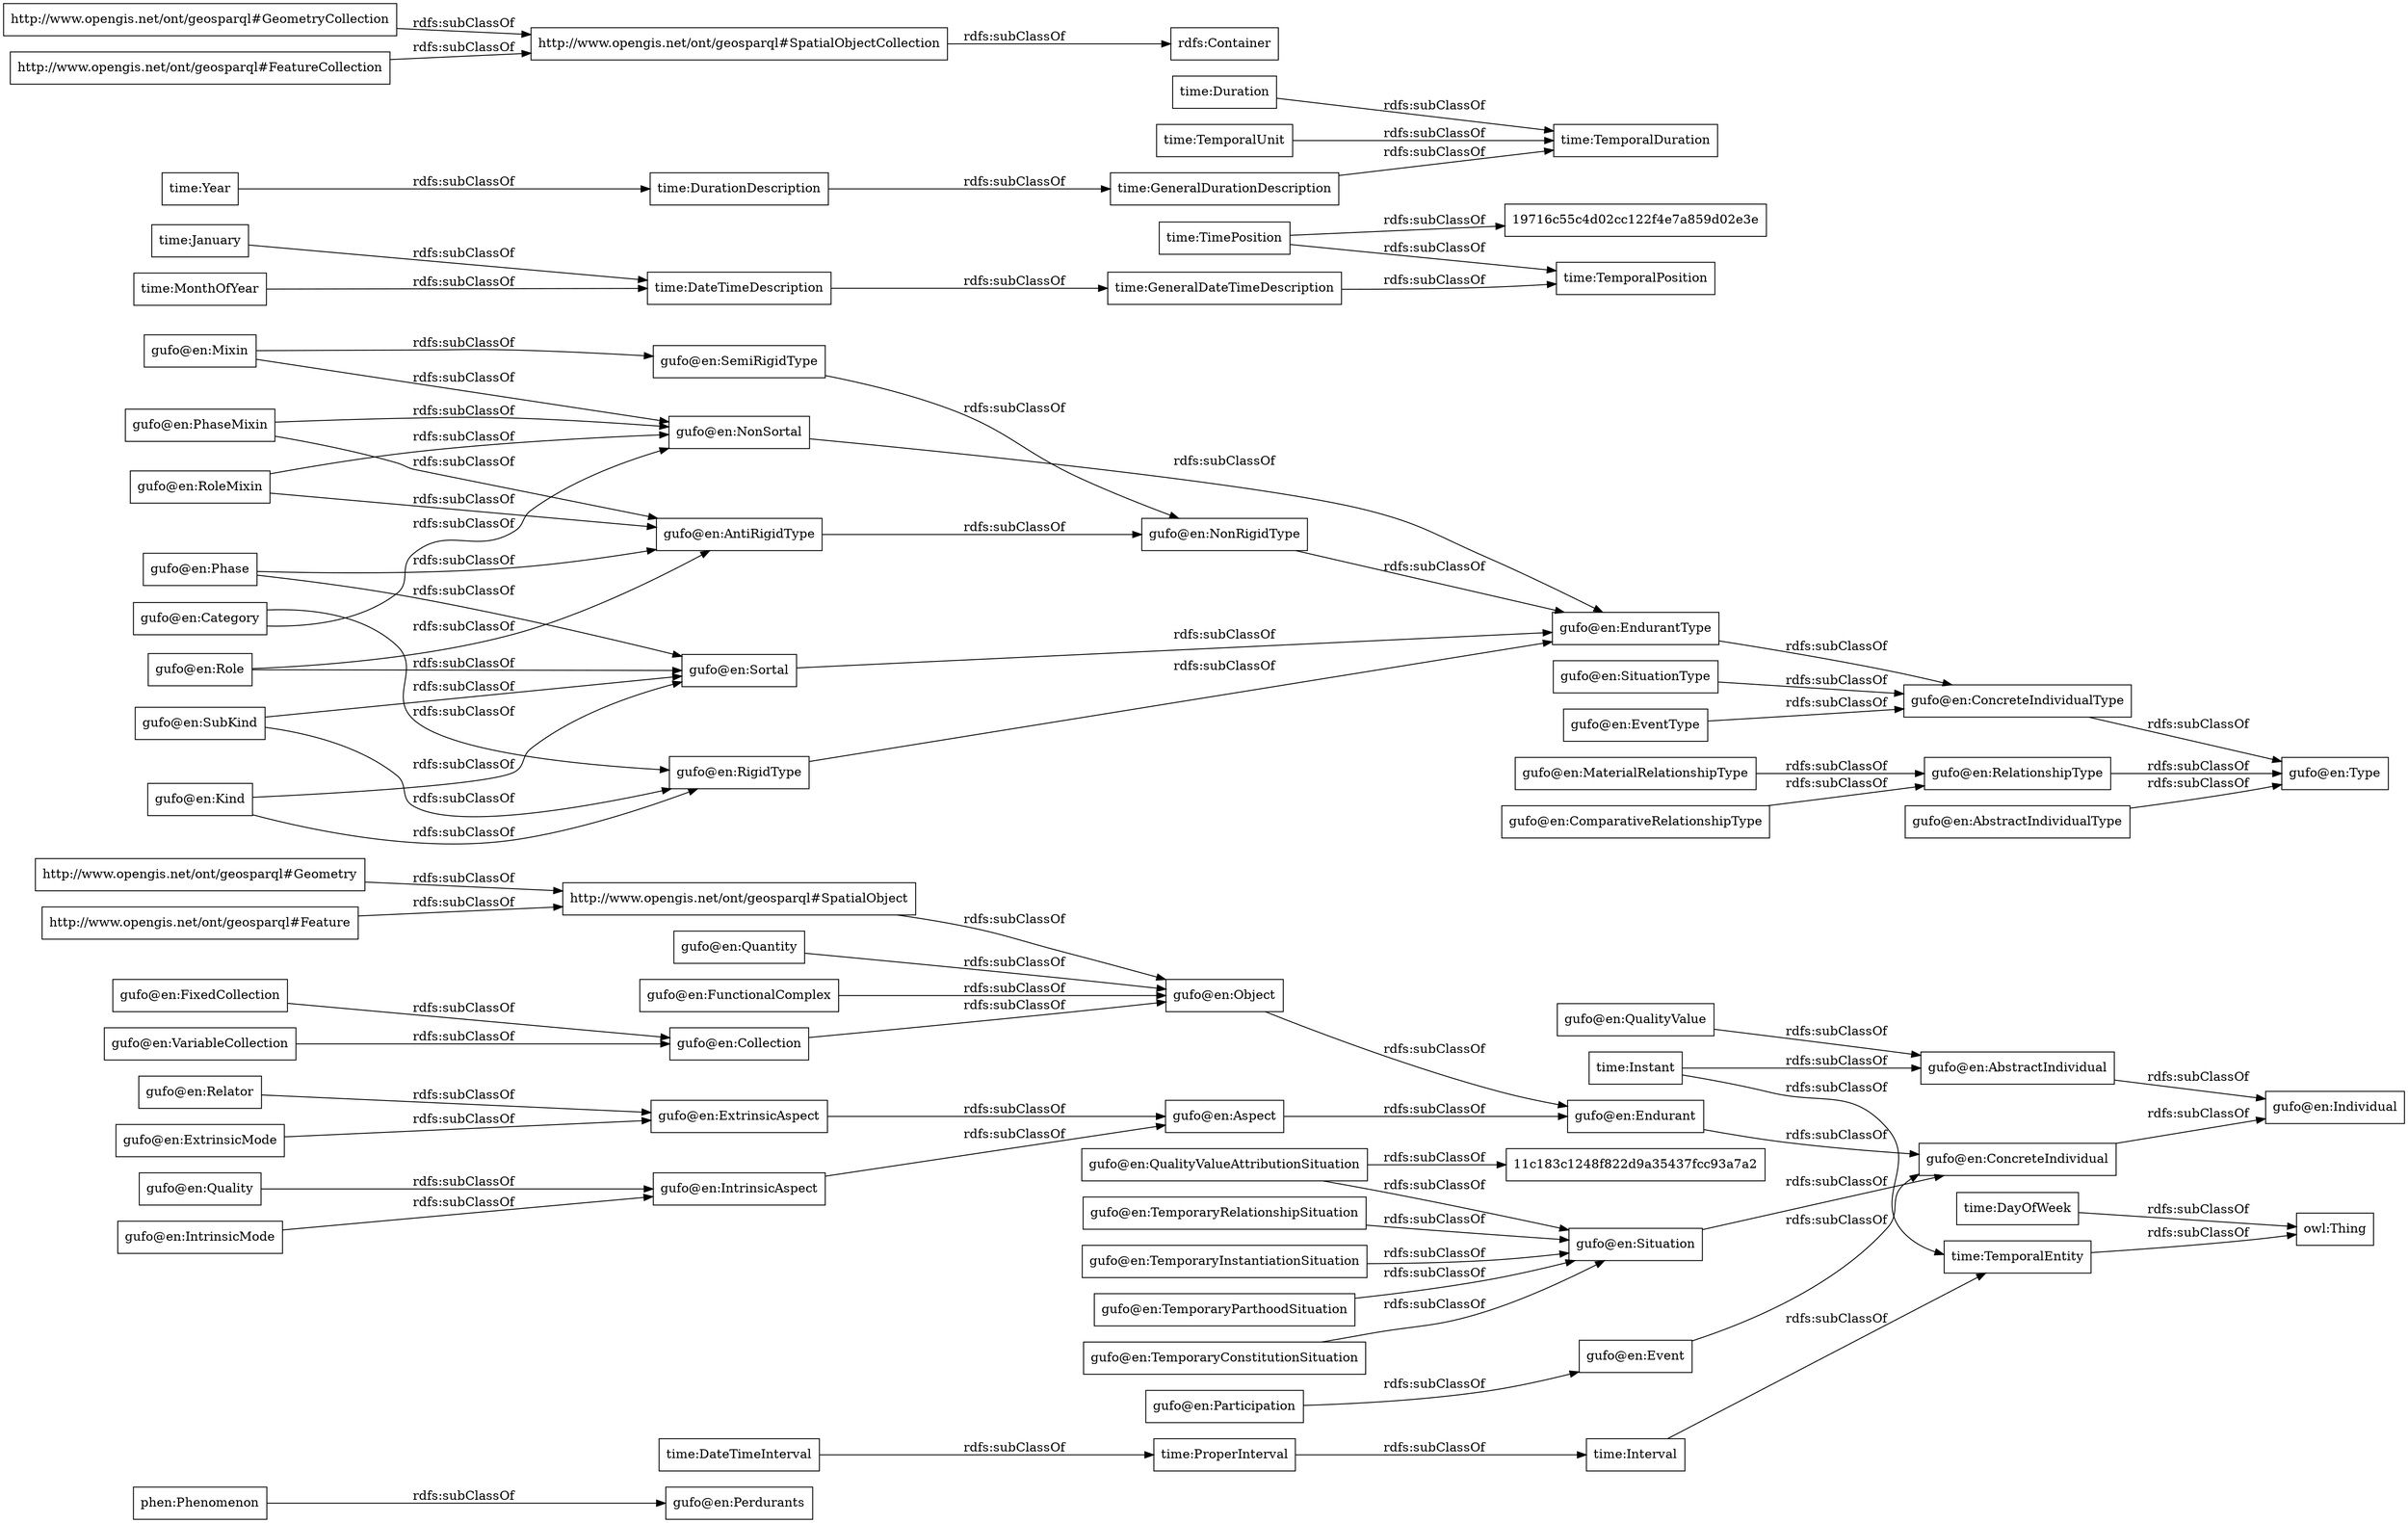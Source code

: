 digraph ar2dtool_diagram { 
rankdir=LR;
size="1000"
node [shape = rectangle, color="black"]; "phen:Phenomenon" "gufo@en:Aspect" "gufo@en:IntrinsicAspect" "gufo@en:EndurantType" "gufo@en:Relator" "gufo@en:NonSortal" "gufo@en:FixedCollection" "gufo@en:ComparativeRelationshipType" "time:Instant" "gufo@en:MaterialRelationshipType" "gufo@en:Mixin" "gufo@en:Type" "gufo@en:Object" "gufo@en:Sortal" "gufo@en:Phase" "gufo@en:RigidType" "gufo@en:SubKind" "gufo@en:Quality" "11c183c1248f822d9a35437fcc93a7a2" "gufo@en:AntiRigidType" "gufo@en:ConcreteIndividualType" "gufo@en:NonRigidType" "gufo@en:SemiRigidType" "gufo@en:AbstractIndividual" "gufo@en:Individual" "gufo@en:TemporaryConstitutionSituation" "gufo@en:Quantity" "gufo@en:Endurant" "gufo@en:SituationType" "gufo@en:TemporaryRelationshipSituation" "gufo@en:PhaseMixin" "gufo@en:Category" "gufo@en:QualityValue" "gufo@en:IntrinsicMode" "gufo@en:QualityValueAttributionSituation" "gufo@en:FunctionalComplex" "gufo@en:Situation" "gufo@en:Kind" "gufo@en:RelationshipType" "gufo@en:ExtrinsicAspect" "gufo@en:AbstractIndividualType" "gufo@en:ExtrinsicMode" "gufo@en:Role" "gufo@en:VariableCollection" "gufo@en:Collection" "gufo@en:ConcreteIndividual" "gufo@en:TemporaryParthoodSituation" "gufo@en:Event" "gufo@en:Participation" "gufo@en:TemporaryInstantiationSituation" "gufo@en:RoleMixin" "gufo@en:EventType" "time:GeneralDateTimeDescription" "time:DateTimeInterval" "time:DurationDescription" "time:TemporalDuration" "time:Duration" "time:GeneralDurationDescription" "time:January" "time:ProperInterval" "time:TimePosition" "19716c55c4d02cc122f4e7a859d02e3e" "time:TemporalPosition" "time:Interval" "time:TemporalEntity" "time:Year" "time:MonthOfYear" "time:DateTimeDescription" "time:TemporalUnit" "time:DayOfWeek" "http://www.opengis.net/ont/geosparql#SpatialObjectCollection" "http://www.opengis.net/ont/geosparql#SpatialObject" "http://www.opengis.net/ont/geosparql#GeometryCollection" "http://www.opengis.net/ont/geosparql#Geometry" "http://www.opengis.net/ont/geosparql#FeatureCollection" "http://www.opengis.net/ont/geosparql#Feature" ; /*classes style*/
	"gufo@en:Aspect" -> "gufo@en:Endurant" [ label = "rdfs:subClassOf" ];
	"time:DateTimeDescription" -> "time:GeneralDateTimeDescription" [ label = "rdfs:subClassOf" ];
	"gufo@en:IntrinsicMode" -> "gufo@en:IntrinsicAspect" [ label = "rdfs:subClassOf" ];
	"time:Instant" -> "gufo@en:AbstractIndividual" [ label = "rdfs:subClassOf" ];
	"time:Instant" -> "time:TemporalEntity" [ label = "rdfs:subClassOf" ];
	"gufo@en:RigidType" -> "gufo@en:EndurantType" [ label = "rdfs:subClassOf" ];
	"gufo@en:Quality" -> "gufo@en:IntrinsicAspect" [ label = "rdfs:subClassOf" ];
	"phen:Phenomenon" -> "gufo@en:Perdurants" [ label = "rdfs:subClassOf" ];
	"gufo@en:AbstractIndividual" -> "gufo@en:Individual" [ label = "rdfs:subClassOf" ];
	"gufo@en:PhaseMixin" -> "gufo@en:NonSortal" [ label = "rdfs:subClassOf" ];
	"gufo@en:PhaseMixin" -> "gufo@en:AntiRigidType" [ label = "rdfs:subClassOf" ];
	"gufo@en:TemporaryConstitutionSituation" -> "gufo@en:Situation" [ label = "rdfs:subClassOf" ];
	"http://www.opengis.net/ont/geosparql#Feature" -> "http://www.opengis.net/ont/geosparql#SpatialObject" [ label = "rdfs:subClassOf" ];
	"gufo@en:ConcreteIndividualType" -> "gufo@en:Type" [ label = "rdfs:subClassOf" ];
	"gufo@en:Category" -> "gufo@en:RigidType" [ label = "rdfs:subClassOf" ];
	"gufo@en:Category" -> "gufo@en:NonSortal" [ label = "rdfs:subClassOf" ];
	"time:ProperInterval" -> "time:Interval" [ label = "rdfs:subClassOf" ];
	"gufo@en:TemporaryParthoodSituation" -> "gufo@en:Situation" [ label = "rdfs:subClassOf" ];
	"gufo@en:IntrinsicAspect" -> "gufo@en:Aspect" [ label = "rdfs:subClassOf" ];
	"gufo@en:Phase" -> "gufo@en:Sortal" [ label = "rdfs:subClassOf" ];
	"gufo@en:Phase" -> "gufo@en:AntiRigidType" [ label = "rdfs:subClassOf" ];
	"gufo@en:Mixin" -> "gufo@en:SemiRigidType" [ label = "rdfs:subClassOf" ];
	"gufo@en:Mixin" -> "gufo@en:NonSortal" [ label = "rdfs:subClassOf" ];
	"time:MonthOfYear" -> "time:DateTimeDescription" [ label = "rdfs:subClassOf" ];
	"gufo@en:Role" -> "gufo@en:Sortal" [ label = "rdfs:subClassOf" ];
	"gufo@en:Role" -> "gufo@en:AntiRigidType" [ label = "rdfs:subClassOf" ];
	"gufo@en:Kind" -> "gufo@en:Sortal" [ label = "rdfs:subClassOf" ];
	"gufo@en:Kind" -> "gufo@en:RigidType" [ label = "rdfs:subClassOf" ];
	"gufo@en:Event" -> "gufo@en:ConcreteIndividual" [ label = "rdfs:subClassOf" ];
	"gufo@en:QualityValue" -> "gufo@en:AbstractIndividual" [ label = "rdfs:subClassOf" ];
	"gufo@en:TemporaryInstantiationSituation" -> "gufo@en:Situation" [ label = "rdfs:subClassOf" ];
	"gufo@en:Endurant" -> "gufo@en:ConcreteIndividual" [ label = "rdfs:subClassOf" ];
	"gufo@en:ExtrinsicAspect" -> "gufo@en:Aspect" [ label = "rdfs:subClassOf" ];
	"gufo@en:Quantity" -> "gufo@en:Object" [ label = "rdfs:subClassOf" ];
	"gufo@en:AntiRigidType" -> "gufo@en:NonRigidType" [ label = "rdfs:subClassOf" ];
	"gufo@en:MaterialRelationshipType" -> "gufo@en:RelationshipType" [ label = "rdfs:subClassOf" ];
	"time:Duration" -> "time:TemporalDuration" [ label = "rdfs:subClassOf" ];
	"gufo@en:EndurantType" -> "gufo@en:ConcreteIndividualType" [ label = "rdfs:subClassOf" ];
	"gufo@en:RoleMixin" -> "gufo@en:NonSortal" [ label = "rdfs:subClassOf" ];
	"gufo@en:RoleMixin" -> "gufo@en:AntiRigidType" [ label = "rdfs:subClassOf" ];
	"gufo@en:TemporaryRelationshipSituation" -> "gufo@en:Situation" [ label = "rdfs:subClassOf" ];
	"gufo@en:SemiRigidType" -> "gufo@en:NonRigidType" [ label = "rdfs:subClassOf" ];
	"time:TimePosition" -> "19716c55c4d02cc122f4e7a859d02e3e" [ label = "rdfs:subClassOf" ];
	"time:TimePosition" -> "time:TemporalPosition" [ label = "rdfs:subClassOf" ];
	"gufo@en:Relator" -> "gufo@en:ExtrinsicAspect" [ label = "rdfs:subClassOf" ];
	"time:TemporalEntity" -> "owl:Thing" [ label = "rdfs:subClassOf" ];
	"http://www.opengis.net/ont/geosparql#SpatialObjectCollection" -> "rdfs:Container" [ label = "rdfs:subClassOf" ];
	"gufo@en:NonRigidType" -> "gufo@en:EndurantType" [ label = "rdfs:subClassOf" ];
	"http://www.opengis.net/ont/geosparql#FeatureCollection" -> "http://www.opengis.net/ont/geosparql#SpatialObjectCollection" [ label = "rdfs:subClassOf" ];
	"gufo@en:Object" -> "gufo@en:Endurant" [ label = "rdfs:subClassOf" ];
	"time:GeneralDurationDescription" -> "time:TemporalDuration" [ label = "rdfs:subClassOf" ];
	"gufo@en:SubKind" -> "gufo@en:Sortal" [ label = "rdfs:subClassOf" ];
	"gufo@en:SubKind" -> "gufo@en:RigidType" [ label = "rdfs:subClassOf" ];
	"gufo@en:SituationType" -> "gufo@en:ConcreteIndividualType" [ label = "rdfs:subClassOf" ];
	"gufo@en:ConcreteIndividual" -> "gufo@en:Individual" [ label = "rdfs:subClassOf" ];
	"gufo@en:RelationshipType" -> "gufo@en:Type" [ label = "rdfs:subClassOf" ];
	"gufo@en:NonSortal" -> "gufo@en:EndurantType" [ label = "rdfs:subClassOf" ];
	"gufo@en:FunctionalComplex" -> "gufo@en:Object" [ label = "rdfs:subClassOf" ];
	"gufo@en:FixedCollection" -> "gufo@en:Collection" [ label = "rdfs:subClassOf" ];
	"gufo@en:VariableCollection" -> "gufo@en:Collection" [ label = "rdfs:subClassOf" ];
	"time:DateTimeInterval" -> "time:ProperInterval" [ label = "rdfs:subClassOf" ];
	"gufo@en:Situation" -> "gufo@en:ConcreteIndividual" [ label = "rdfs:subClassOf" ];
	"gufo@en:EventType" -> "gufo@en:ConcreteIndividualType" [ label = "rdfs:subClassOf" ];
	"http://www.opengis.net/ont/geosparql#Geometry" -> "http://www.opengis.net/ont/geosparql#SpatialObject" [ label = "rdfs:subClassOf" ];
	"gufo@en:Collection" -> "gufo@en:Object" [ label = "rdfs:subClassOf" ];
	"time:Interval" -> "time:TemporalEntity" [ label = "rdfs:subClassOf" ];
	"time:GeneralDateTimeDescription" -> "time:TemporalPosition" [ label = "rdfs:subClassOf" ];
	"gufo@en:Participation" -> "gufo@en:Event" [ label = "rdfs:subClassOf" ];
	"gufo@en:ComparativeRelationshipType" -> "gufo@en:RelationshipType" [ label = "rdfs:subClassOf" ];
	"time:January" -> "time:DateTimeDescription" [ label = "rdfs:subClassOf" ];
	"http://www.opengis.net/ont/geosparql#SpatialObject" -> "gufo@en:Object" [ label = "rdfs:subClassOf" ];
	"time:DayOfWeek" -> "owl:Thing" [ label = "rdfs:subClassOf" ];
	"gufo@en:QualityValueAttributionSituation" -> "11c183c1248f822d9a35437fcc93a7a2" [ label = "rdfs:subClassOf" ];
	"gufo@en:QualityValueAttributionSituation" -> "gufo@en:Situation" [ label = "rdfs:subClassOf" ];
	"time:Year" -> "time:DurationDescription" [ label = "rdfs:subClassOf" ];
	"time:DurationDescription" -> "time:GeneralDurationDescription" [ label = "rdfs:subClassOf" ];
	"time:TemporalUnit" -> "time:TemporalDuration" [ label = "rdfs:subClassOf" ];
	"gufo@en:Sortal" -> "gufo@en:EndurantType" [ label = "rdfs:subClassOf" ];
	"http://www.opengis.net/ont/geosparql#GeometryCollection" -> "http://www.opengis.net/ont/geosparql#SpatialObjectCollection" [ label = "rdfs:subClassOf" ];
	"gufo@en:ExtrinsicMode" -> "gufo@en:ExtrinsicAspect" [ label = "rdfs:subClassOf" ];
	"gufo@en:AbstractIndividualType" -> "gufo@en:Type" [ label = "rdfs:subClassOf" ];

}
